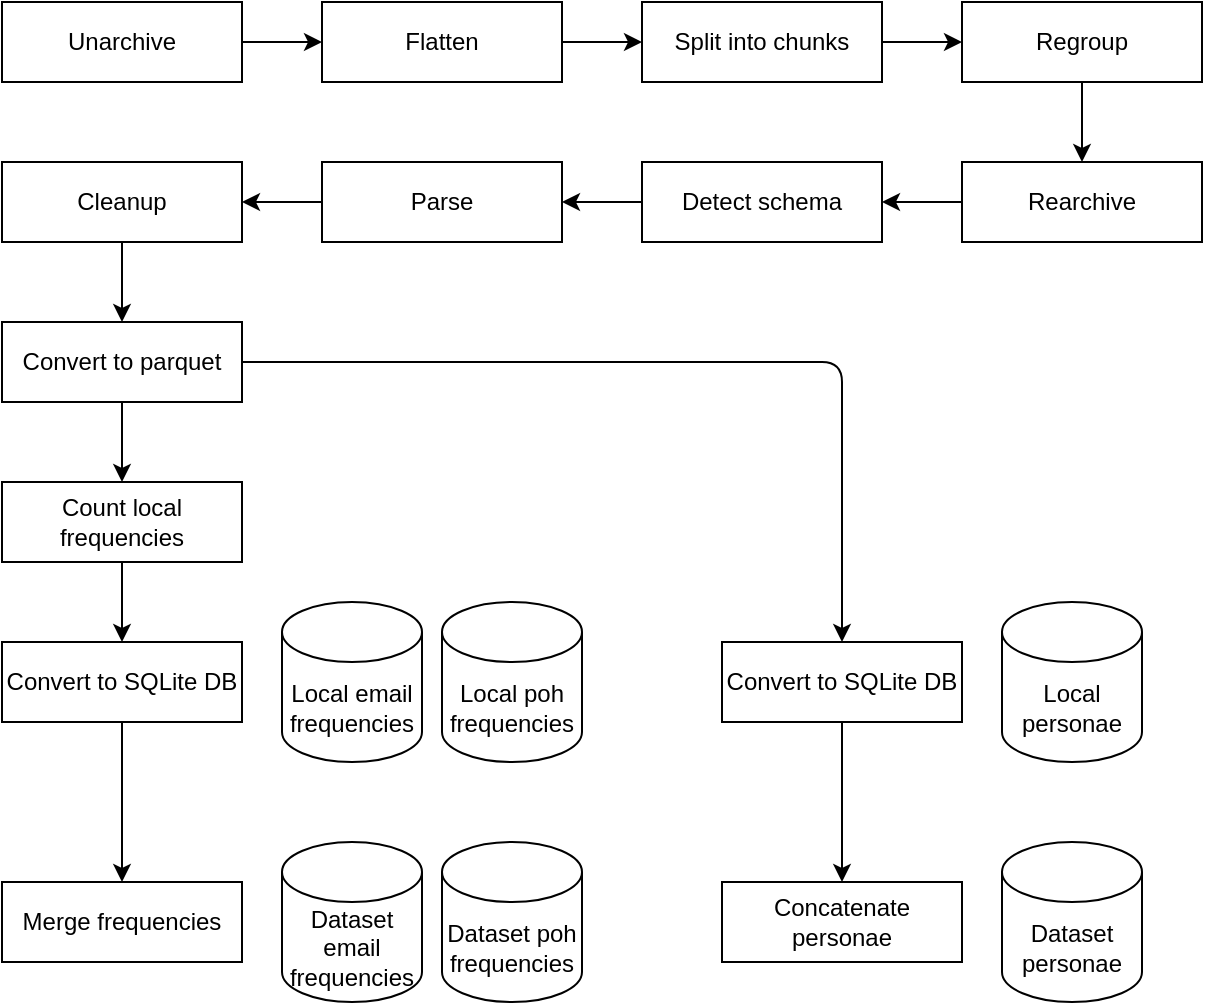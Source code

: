 <mxfile>
    <diagram id="ecpVWc3EYoKTvmUPjkWl" name="Page-1">
        <mxGraphModel dx="983" dy="779" grid="1" gridSize="10" guides="1" tooltips="1" connect="1" arrows="1" fold="1" page="1" pageScale="1" pageWidth="850" pageHeight="1100" background="#ffffff" math="0" shadow="0">
            <root>
                <mxCell id="0"/>
                <mxCell id="1" parent="0"/>
                <mxCell id="14" value="" style="edgeStyle=none;html=1;" parent="1" source="2" target="3" edge="1">
                    <mxGeometry relative="1" as="geometry"/>
                </mxCell>
                <mxCell id="2" value="Unarchive" style="rounded=0;whiteSpace=wrap;html=1;" parent="1" vertex="1">
                    <mxGeometry x="40" y="40" width="120" height="40" as="geometry"/>
                </mxCell>
                <mxCell id="15" value="" style="edgeStyle=none;html=1;" parent="1" source="3" target="4" edge="1">
                    <mxGeometry relative="1" as="geometry"/>
                </mxCell>
                <mxCell id="3" value="Flatten" style="rounded=0;whiteSpace=wrap;html=1;" parent="1" vertex="1">
                    <mxGeometry x="200" y="40" width="120" height="40" as="geometry"/>
                </mxCell>
                <mxCell id="16" value="" style="edgeStyle=none;html=1;" parent="1" source="4" target="5" edge="1">
                    <mxGeometry relative="1" as="geometry"/>
                </mxCell>
                <mxCell id="4" value="Split into chunks" style="rounded=0;whiteSpace=wrap;html=1;" parent="1" vertex="1">
                    <mxGeometry x="360" y="40" width="120" height="40" as="geometry"/>
                </mxCell>
                <mxCell id="17" value="" style="edgeStyle=none;html=1;" parent="1" source="5" target="6" edge="1">
                    <mxGeometry relative="1" as="geometry"/>
                </mxCell>
                <mxCell id="5" value="Regroup" style="rounded=0;whiteSpace=wrap;html=1;" parent="1" vertex="1">
                    <mxGeometry x="520" y="40" width="120" height="40" as="geometry"/>
                </mxCell>
                <mxCell id="18" value="" style="edgeStyle=none;html=1;" parent="1" source="6" target="7" edge="1">
                    <mxGeometry relative="1" as="geometry"/>
                </mxCell>
                <mxCell id="6" value="Rearchive" style="rounded=0;whiteSpace=wrap;html=1;" parent="1" vertex="1">
                    <mxGeometry x="520" y="120" width="120" height="40" as="geometry"/>
                </mxCell>
                <mxCell id="19" value="" style="edgeStyle=none;html=1;" parent="1" source="7" target="8" edge="1">
                    <mxGeometry relative="1" as="geometry"/>
                </mxCell>
                <mxCell id="7" value="Detect schema" style="rounded=0;whiteSpace=wrap;html=1;" parent="1" vertex="1">
                    <mxGeometry x="360" y="120" width="120" height="40" as="geometry"/>
                </mxCell>
                <mxCell id="20" value="" style="edgeStyle=none;html=1;" parent="1" source="8" target="9" edge="1">
                    <mxGeometry relative="1" as="geometry"/>
                </mxCell>
                <mxCell id="8" value="Parse" style="rounded=0;whiteSpace=wrap;html=1;" parent="1" vertex="1">
                    <mxGeometry x="200" y="120" width="120" height="40" as="geometry"/>
                </mxCell>
                <mxCell id="21" value="" style="edgeStyle=none;html=1;" parent="1" source="9" target="10" edge="1">
                    <mxGeometry relative="1" as="geometry"/>
                </mxCell>
                <mxCell id="9" value="Cleanup" style="rounded=0;whiteSpace=wrap;html=1;" parent="1" vertex="1">
                    <mxGeometry x="40" y="120" width="120" height="40" as="geometry"/>
                </mxCell>
                <mxCell id="22" value="" style="edgeStyle=none;html=1;" parent="1" source="10" target="11" edge="1">
                    <mxGeometry relative="1" as="geometry"/>
                </mxCell>
                <mxCell id="32" style="edgeStyle=none;html=1;entryX=0.5;entryY=0;entryDx=0;entryDy=0;" parent="1" source="10" target="12" edge="1">
                    <mxGeometry relative="1" as="geometry">
                        <Array as="points">
                            <mxPoint x="460" y="220"/>
                        </Array>
                    </mxGeometry>
                </mxCell>
                <mxCell id="10" value="Convert to parquet" style="rounded=0;whiteSpace=wrap;html=1;" parent="1" vertex="1">
                    <mxGeometry x="40" y="200" width="120" height="40" as="geometry"/>
                </mxCell>
                <mxCell id="23" value="" style="edgeStyle=none;html=1;" parent="1" source="11" target="13" edge="1">
                    <mxGeometry relative="1" as="geometry"/>
                </mxCell>
                <mxCell id="11" value="Count local frequencies" style="rounded=0;whiteSpace=wrap;html=1;" parent="1" vertex="1">
                    <mxGeometry x="40" y="280" width="120" height="40" as="geometry"/>
                </mxCell>
                <mxCell id="45" style="edgeStyle=none;html=1;entryX=0.5;entryY=0;entryDx=0;entryDy=0;" edge="1" parent="1" source="12" target="44">
                    <mxGeometry relative="1" as="geometry"/>
                </mxCell>
                <mxCell id="12" value="Convert to SQLite DB" style="rounded=0;whiteSpace=wrap;html=1;" parent="1" vertex="1">
                    <mxGeometry x="400" y="360" width="120" height="40" as="geometry"/>
                </mxCell>
                <mxCell id="39" style="edgeStyle=none;html=1;entryX=0.5;entryY=0;entryDx=0;entryDy=0;" parent="1" source="13" target="33" edge="1">
                    <mxGeometry relative="1" as="geometry"/>
                </mxCell>
                <mxCell id="13" value="Convert to SQLite DB" style="rounded=0;whiteSpace=wrap;html=1;" parent="1" vertex="1">
                    <mxGeometry x="40" y="360" width="120" height="40" as="geometry"/>
                </mxCell>
                <mxCell id="28" value="Local email frequencies" style="shape=cylinder3;whiteSpace=wrap;html=1;boundedLbl=1;backgroundOutline=1;size=15;" parent="1" vertex="1">
                    <mxGeometry x="180" y="340" width="70" height="80" as="geometry"/>
                </mxCell>
                <mxCell id="29" value="Local poh frequencies" style="shape=cylinder3;whiteSpace=wrap;html=1;boundedLbl=1;backgroundOutline=1;size=15;" parent="1" vertex="1">
                    <mxGeometry x="260" y="340" width="70" height="80" as="geometry"/>
                </mxCell>
                <mxCell id="30" value="Local personae" style="shape=cylinder3;whiteSpace=wrap;html=1;boundedLbl=1;backgroundOutline=1;size=15;" parent="1" vertex="1">
                    <mxGeometry x="540" y="340" width="70" height="80" as="geometry"/>
                </mxCell>
                <mxCell id="33" value="Merge frequencies" style="rounded=0;whiteSpace=wrap;html=1;" parent="1" vertex="1">
                    <mxGeometry x="40" y="480" width="120" height="40" as="geometry"/>
                </mxCell>
                <mxCell id="34" value="Dataset email frequencies" style="shape=cylinder3;whiteSpace=wrap;html=1;boundedLbl=1;backgroundOutline=1;size=15;" parent="1" vertex="1">
                    <mxGeometry x="180" y="460" width="70" height="80" as="geometry"/>
                </mxCell>
                <mxCell id="35" value="Dataset poh frequencies" style="shape=cylinder3;whiteSpace=wrap;html=1;boundedLbl=1;backgroundOutline=1;size=15;" parent="1" vertex="1">
                    <mxGeometry x="260" y="460" width="70" height="80" as="geometry"/>
                </mxCell>
                <mxCell id="44" value="Concatenate personae" style="rounded=0;whiteSpace=wrap;html=1;" vertex="1" parent="1">
                    <mxGeometry x="400" y="480" width="120" height="40" as="geometry"/>
                </mxCell>
                <mxCell id="46" value="Dataset personae" style="shape=cylinder3;whiteSpace=wrap;html=1;boundedLbl=1;backgroundOutline=1;size=15;" vertex="1" parent="1">
                    <mxGeometry x="540" y="460" width="70" height="80" as="geometry"/>
                </mxCell>
            </root>
        </mxGraphModel>
    </diagram>
</mxfile>